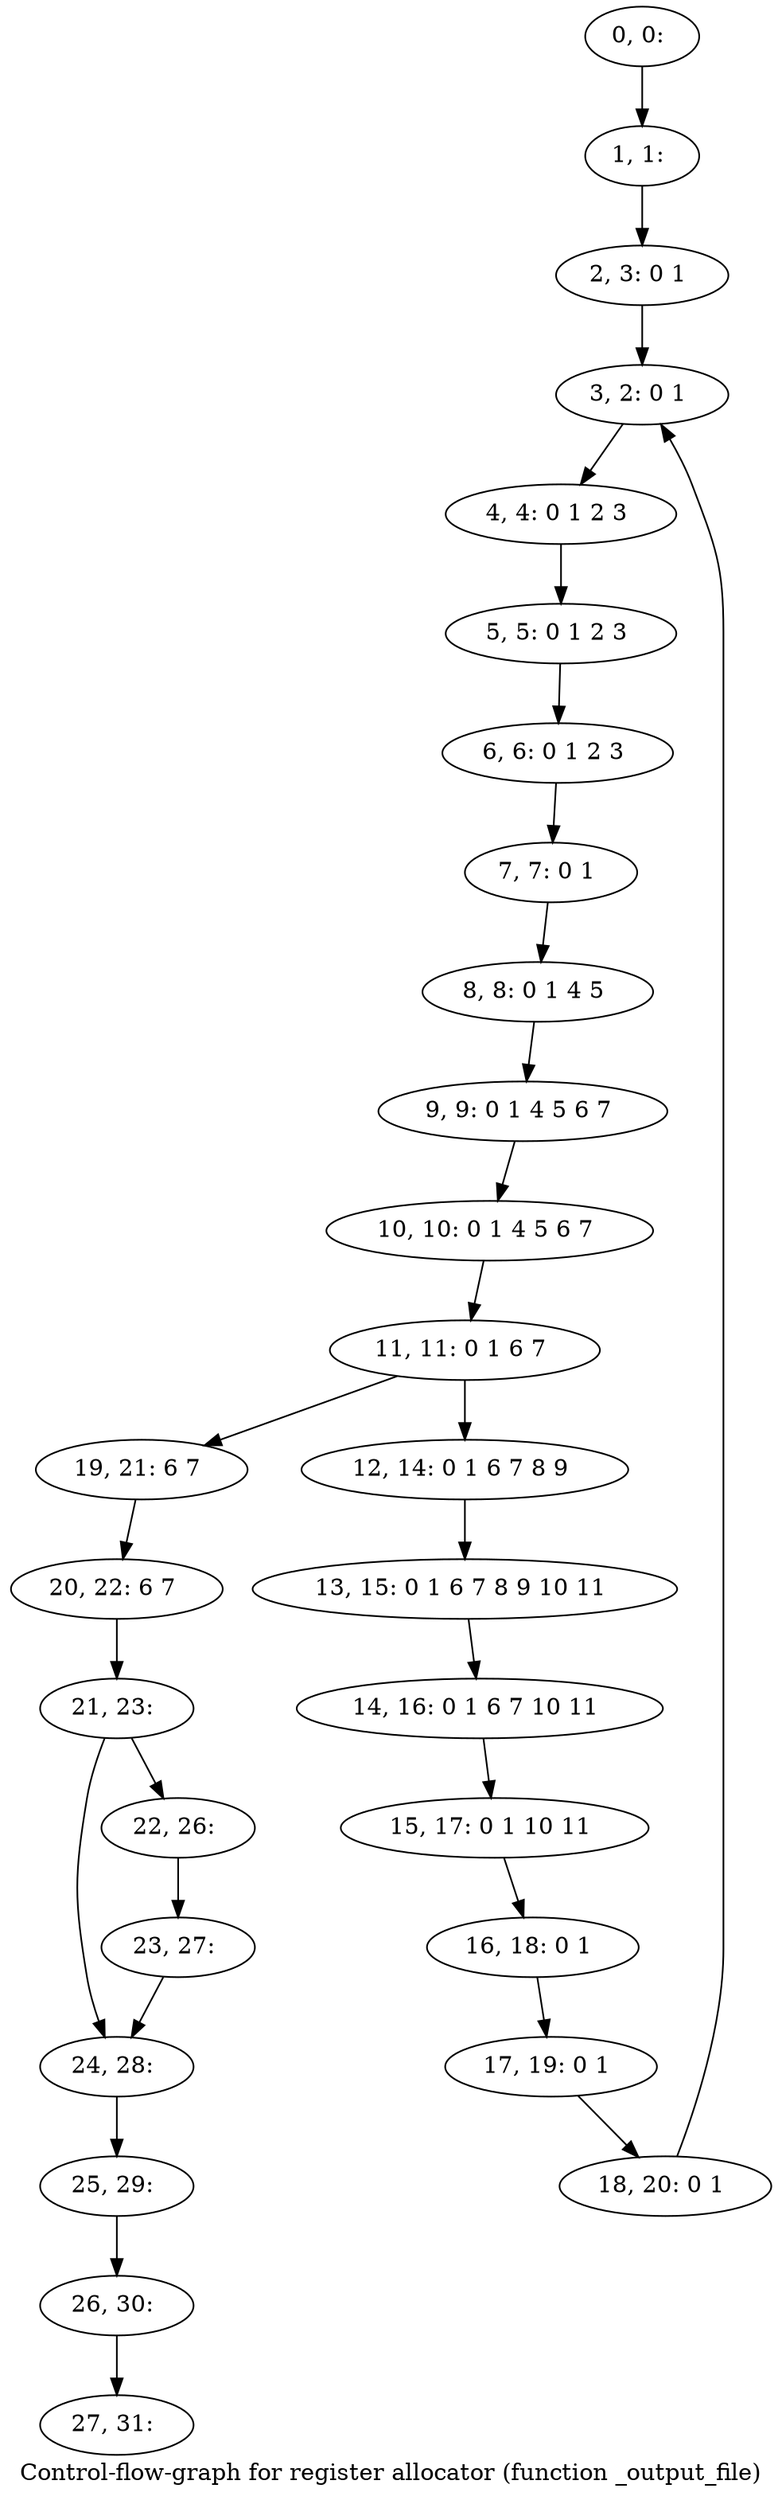 digraph G {
graph [label="Control-flow-graph for register allocator (function _output_file)"]
0[label="0, 0: "];
1[label="1, 1: "];
2[label="2, 3: 0 1 "];
3[label="3, 2: 0 1 "];
4[label="4, 4: 0 1 2 3 "];
5[label="5, 5: 0 1 2 3 "];
6[label="6, 6: 0 1 2 3 "];
7[label="7, 7: 0 1 "];
8[label="8, 8: 0 1 4 5 "];
9[label="9, 9: 0 1 4 5 6 7 "];
10[label="10, 10: 0 1 4 5 6 7 "];
11[label="11, 11: 0 1 6 7 "];
12[label="12, 14: 0 1 6 7 8 9 "];
13[label="13, 15: 0 1 6 7 8 9 10 11 "];
14[label="14, 16: 0 1 6 7 10 11 "];
15[label="15, 17: 0 1 10 11 "];
16[label="16, 18: 0 1 "];
17[label="17, 19: 0 1 "];
18[label="18, 20: 0 1 "];
19[label="19, 21: 6 7 "];
20[label="20, 22: 6 7 "];
21[label="21, 23: "];
22[label="22, 26: "];
23[label="23, 27: "];
24[label="24, 28: "];
25[label="25, 29: "];
26[label="26, 30: "];
27[label="27, 31: "];
0->1 ;
1->2 ;
2->3 ;
3->4 ;
4->5 ;
5->6 ;
6->7 ;
7->8 ;
8->9 ;
9->10 ;
10->11 ;
11->12 ;
11->19 ;
12->13 ;
13->14 ;
14->15 ;
15->16 ;
16->17 ;
17->18 ;
18->3 ;
19->20 ;
20->21 ;
21->22 ;
21->24 ;
22->23 ;
23->24 ;
24->25 ;
25->26 ;
26->27 ;
}
